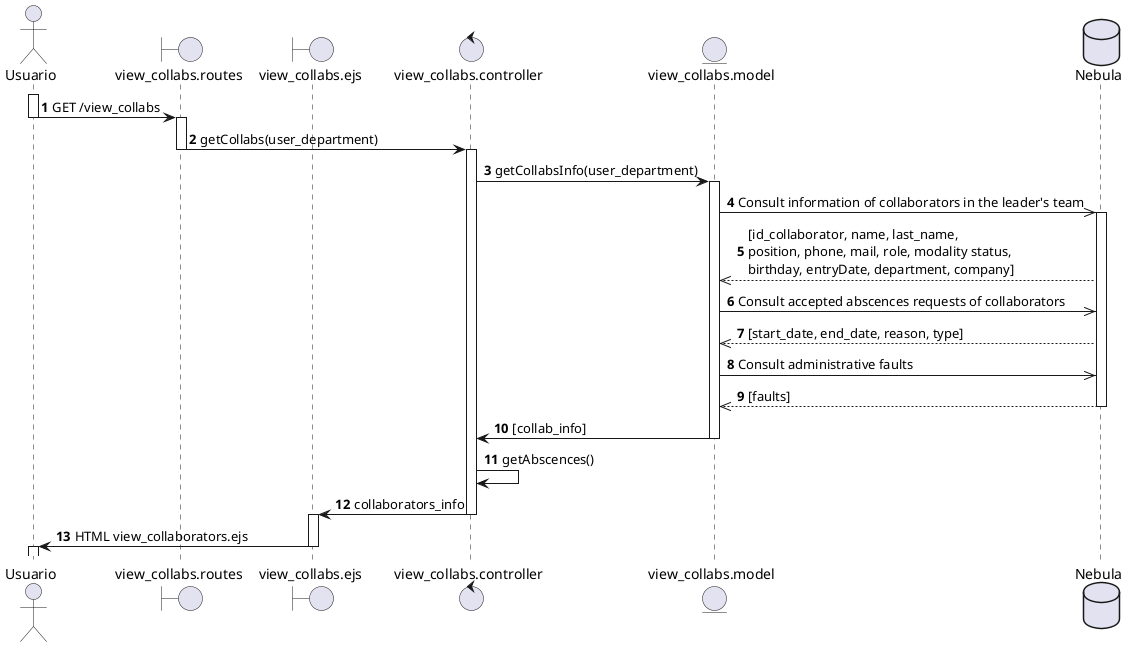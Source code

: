 @startuml Prueba
autonumber
actor Usuario as u
boundary view_collabs.routes as vcr
boundary view_collabs.ejs as vce
control view_collabs.controller as vcc
entity view_collabs.model as vcm
database Nebula as db

activate u
u -> vcr : GET /view_collabs
deactivate u

activate vcr
vcr -> vcc : getCollabs(user_department)
deactivate vcr

activate vcc
vcc -> vcm : getCollabsInfo(user_department)

activate vcm
vcm ->> db : Consult information of collaborators in the leader's team
activate db
db -->> vcm : [id_collaborator, name, last_name, \nposition, phone, mail, role, modality status, \nbirthday, entryDate, department, company]
vcm ->> db : Consult accepted abscences requests of collaborators
db -->> vcm : [start_date, end_date, reason, type]
vcm ->> db : Consult administrative faults
db -->> vcm : [faults]
deactivate db

vcm -> vcc : [collab_info]
deactivate vcm
vcc -> vcc : getAbscences()
vcc -> vce : collaborators_info
deactivate vcc
activate vce
vce -> u : HTML view_collaborators.ejs
deactivate vce
activate u


@enduml